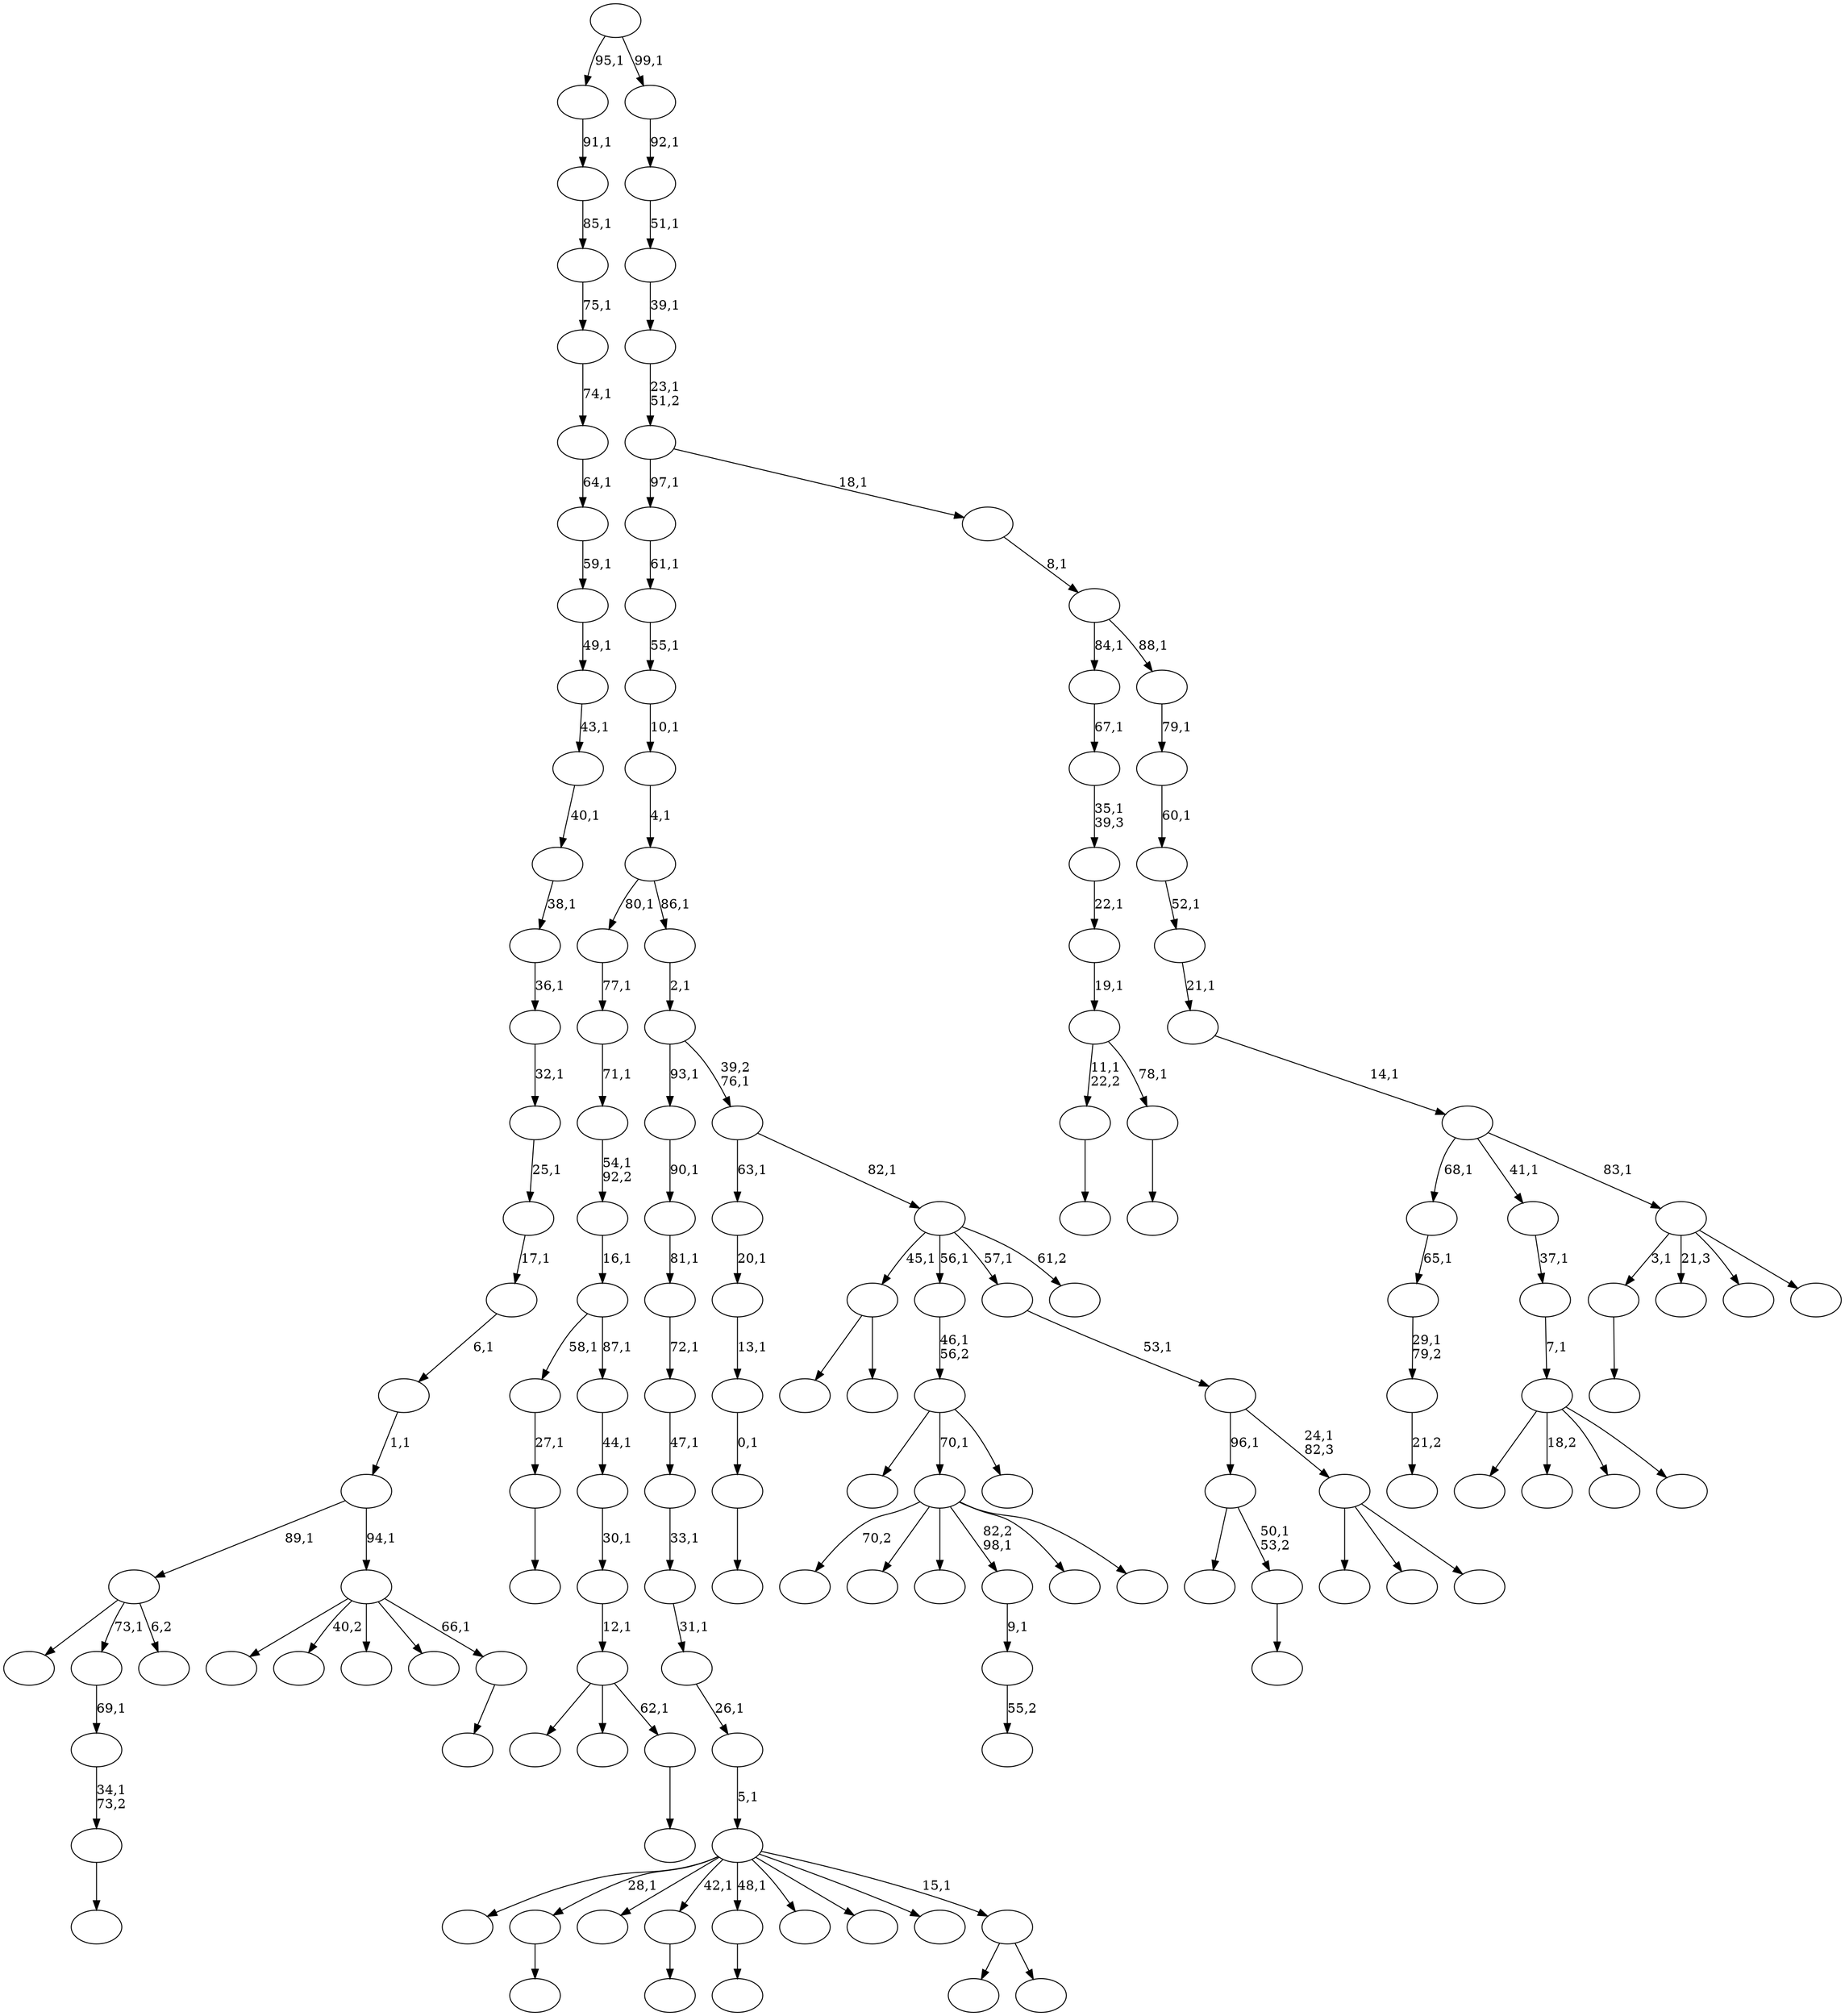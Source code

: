 digraph T {
	150 [label=""]
	149 [label=""]
	148 [label=""]
	147 [label=""]
	146 [label=""]
	145 [label=""]
	144 [label=""]
	143 [label=""]
	142 [label=""]
	141 [label=""]
	140 [label=""]
	139 [label=""]
	138 [label=""]
	137 [label=""]
	136 [label=""]
	135 [label=""]
	134 [label=""]
	133 [label=""]
	132 [label=""]
	131 [label=""]
	130 [label=""]
	129 [label=""]
	128 [label=""]
	127 [label=""]
	126 [label=""]
	125 [label=""]
	124 [label=""]
	123 [label=""]
	122 [label=""]
	121 [label=""]
	120 [label=""]
	119 [label=""]
	118 [label=""]
	117 [label=""]
	116 [label=""]
	115 [label=""]
	114 [label=""]
	113 [label=""]
	112 [label=""]
	111 [label=""]
	110 [label=""]
	109 [label=""]
	108 [label=""]
	107 [label=""]
	106 [label=""]
	105 [label=""]
	104 [label=""]
	103 [label=""]
	102 [label=""]
	101 [label=""]
	100 [label=""]
	99 [label=""]
	98 [label=""]
	97 [label=""]
	96 [label=""]
	95 [label=""]
	94 [label=""]
	93 [label=""]
	92 [label=""]
	91 [label=""]
	90 [label=""]
	89 [label=""]
	88 [label=""]
	87 [label=""]
	86 [label=""]
	85 [label=""]
	84 [label=""]
	83 [label=""]
	82 [label=""]
	81 [label=""]
	80 [label=""]
	79 [label=""]
	78 [label=""]
	77 [label=""]
	76 [label=""]
	75 [label=""]
	74 [label=""]
	73 [label=""]
	72 [label=""]
	71 [label=""]
	70 [label=""]
	69 [label=""]
	68 [label=""]
	67 [label=""]
	66 [label=""]
	65 [label=""]
	64 [label=""]
	63 [label=""]
	62 [label=""]
	61 [label=""]
	60 [label=""]
	59 [label=""]
	58 [label=""]
	57 [label=""]
	56 [label=""]
	55 [label=""]
	54 [label=""]
	53 [label=""]
	52 [label=""]
	51 [label=""]
	50 [label=""]
	49 [label=""]
	48 [label=""]
	47 [label=""]
	46 [label=""]
	45 [label=""]
	44 [label=""]
	43 [label=""]
	42 [label=""]
	41 [label=""]
	40 [label=""]
	39 [label=""]
	38 [label=""]
	37 [label=""]
	36 [label=""]
	35 [label=""]
	34 [label=""]
	33 [label=""]
	32 [label=""]
	31 [label=""]
	30 [label=""]
	29 [label=""]
	28 [label=""]
	27 [label=""]
	26 [label=""]
	25 [label=""]
	24 [label=""]
	23 [label=""]
	22 [label=""]
	21 [label=""]
	20 [label=""]
	19 [label=""]
	18 [label=""]
	17 [label=""]
	16 [label=""]
	15 [label=""]
	14 [label=""]
	13 [label=""]
	12 [label=""]
	11 [label=""]
	10 [label=""]
	9 [label=""]
	8 [label=""]
	7 [label=""]
	6 [label=""]
	5 [label=""]
	4 [label=""]
	3 [label=""]
	2 [label=""]
	1 [label=""]
	0 [label=""]
	144 -> 145 [label=""]
	143 -> 144 [label="27,1"]
	140 -> 141 [label=""]
	136 -> 142 [label=""]
	136 -> 137 [label=""]
	132 -> 133 [label=""]
	131 -> 132 [label="34,1\n73,2"]
	130 -> 131 [label="69,1"]
	125 -> 126 [label=""]
	122 -> 123 [label="21,2"]
	121 -> 122 [label="29,1\n79,2"]
	120 -> 121 [label="65,1"]
	117 -> 118 [label=""]
	116 -> 146 [label=""]
	116 -> 138 [label=""]
	116 -> 117 [label="62,1"]
	115 -> 116 [label="12,1"]
	114 -> 115 [label="30,1"]
	113 -> 114 [label="44,1"]
	112 -> 143 [label="58,1"]
	112 -> 113 [label="87,1"]
	111 -> 112 [label="16,1"]
	110 -> 111 [label="54,1\n92,2"]
	109 -> 110 [label="71,1"]
	108 -> 109 [label="77,1"]
	104 -> 105 [label=""]
	103 -> 104 [label="0,1"]
	102 -> 103 [label="13,1"]
	101 -> 102 [label="20,1"]
	98 -> 99 [label=""]
	95 -> 148 [label=""]
	95 -> 130 [label="73,1"]
	95 -> 96 [label="6,2"]
	93 -> 94 [label="55,2"]
	92 -> 93 [label="9,1"]
	90 -> 91 [label=""]
	89 -> 127 [label=""]
	89 -> 90 [label="50,1\n53,2"]
	85 -> 86 [label=""]
	83 -> 84 [label=""]
	81 -> 150 [label=""]
	81 -> 147 [label="18,2"]
	81 -> 134 [label=""]
	81 -> 82 [label=""]
	80 -> 81 [label="7,1"]
	79 -> 80 [label="37,1"]
	76 -> 139 [label="70,2"]
	76 -> 129 [label=""]
	76 -> 124 [label=""]
	76 -> 92 [label="82,2\n98,1"]
	76 -> 78 [label=""]
	76 -> 77 [label=""]
	73 -> 106 [label=""]
	73 -> 76 [label="70,1"]
	73 -> 74 [label=""]
	72 -> 73 [label="46,1\n56,2"]
	69 -> 70 [label=""]
	68 -> 98 [label="11,1\n22,2"]
	68 -> 69 [label="78,1"]
	67 -> 68 [label="19,1"]
	66 -> 67 [label="22,1"]
	65 -> 66 [label="35,1\n39,3"]
	64 -> 65 [label="67,1"]
	61 -> 128 [label=""]
	61 -> 87 [label=""]
	61 -> 62 [label=""]
	60 -> 89 [label="96,1"]
	60 -> 61 [label="24,1\n82,3"]
	59 -> 60 [label="53,1"]
	55 -> 100 [label=""]
	55 -> 56 [label=""]
	54 -> 149 [label=""]
	54 -> 140 [label="28,1"]
	54 -> 88 [label=""]
	54 -> 85 [label="42,1"]
	54 -> 83 [label="48,1"]
	54 -> 75 [label=""]
	54 -> 58 [label=""]
	54 -> 57 [label=""]
	54 -> 55 [label="15,1"]
	53 -> 54 [label="5,1"]
	52 -> 53 [label="26,1"]
	51 -> 52 [label="31,1"]
	50 -> 51 [label="33,1"]
	49 -> 50 [label="47,1"]
	48 -> 49 [label="72,1"]
	47 -> 48 [label="81,1"]
	46 -> 47 [label="90,1"]
	44 -> 136 [label="45,1"]
	44 -> 72 [label="56,1"]
	44 -> 59 [label="57,1"]
	44 -> 45 [label="61,2"]
	43 -> 101 [label="63,1"]
	43 -> 44 [label="82,1"]
	42 -> 46 [label="93,1"]
	42 -> 43 [label="39,2\n76,1"]
	41 -> 42 [label="2,1"]
	40 -> 108 [label="80,1"]
	40 -> 41 [label="86,1"]
	39 -> 40 [label="4,1"]
	38 -> 39 [label="10,1"]
	37 -> 38 [label="55,1"]
	36 -> 37 [label="61,1"]
	34 -> 35 [label=""]
	33 -> 135 [label=""]
	33 -> 119 [label="40,2"]
	33 -> 107 [label=""]
	33 -> 71 [label=""]
	33 -> 34 [label="66,1"]
	32 -> 95 [label="89,1"]
	32 -> 33 [label="94,1"]
	31 -> 32 [label="1,1"]
	30 -> 31 [label="6,1"]
	29 -> 30 [label="17,1"]
	28 -> 29 [label="25,1"]
	27 -> 28 [label="32,1"]
	26 -> 27 [label="36,1"]
	25 -> 26 [label="38,1"]
	24 -> 25 [label="40,1"]
	23 -> 24 [label="43,1"]
	22 -> 23 [label="49,1"]
	21 -> 22 [label="59,1"]
	20 -> 21 [label="64,1"]
	19 -> 20 [label="74,1"]
	18 -> 19 [label="75,1"]
	17 -> 18 [label="85,1"]
	16 -> 17 [label="91,1"]
	14 -> 125 [label="3,1"]
	14 -> 97 [label="21,3"]
	14 -> 63 [label=""]
	14 -> 15 [label=""]
	13 -> 120 [label="68,1"]
	13 -> 79 [label="41,1"]
	13 -> 14 [label="83,1"]
	12 -> 13 [label="14,1"]
	11 -> 12 [label="21,1"]
	10 -> 11 [label="52,1"]
	9 -> 10 [label="60,1"]
	8 -> 9 [label="79,1"]
	7 -> 64 [label="84,1"]
	7 -> 8 [label="88,1"]
	6 -> 7 [label="8,1"]
	5 -> 36 [label="97,1"]
	5 -> 6 [label="18,1"]
	4 -> 5 [label="23,1\n51,2"]
	3 -> 4 [label="39,1"]
	2 -> 3 [label="51,1"]
	1 -> 2 [label="92,1"]
	0 -> 16 [label="95,1"]
	0 -> 1 [label="99,1"]
}
